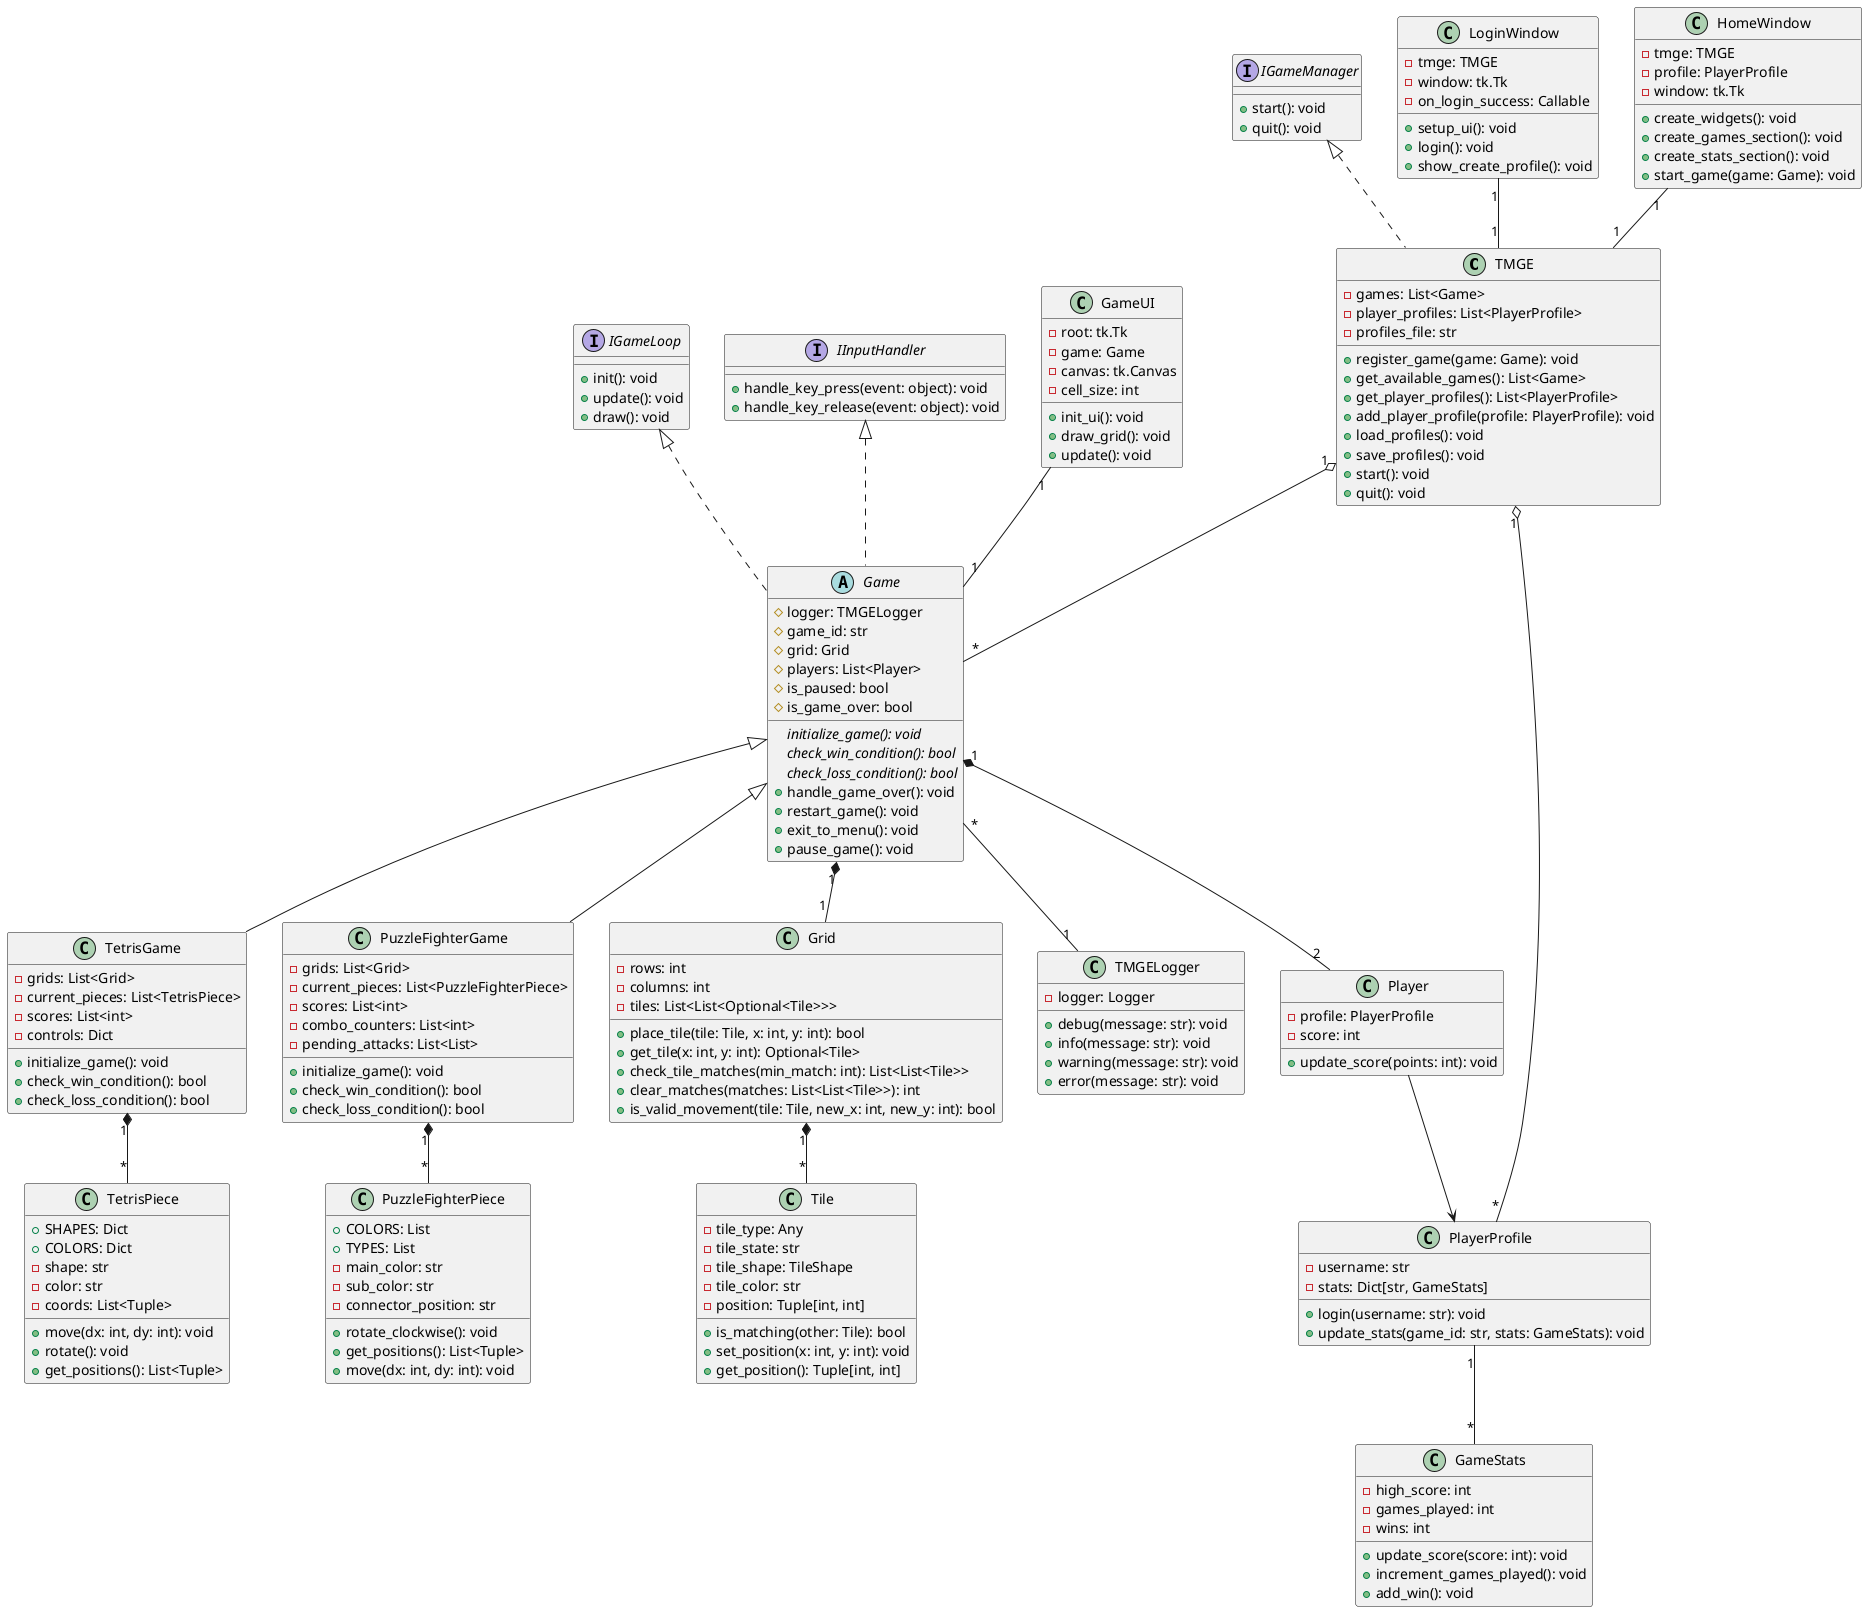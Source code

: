 @startuml

' --- Core Game Management ---
class TMGE implements IGameManager {
    -games: List<Game>
    -player_profiles: List<PlayerProfile>
    -profiles_file: str
    +register_game(game: Game): void
    +get_available_games(): List<Game>
    +get_player_profiles(): List<PlayerProfile>
    +add_player_profile(profile: PlayerProfile): void
    +load_profiles(): void
    +save_profiles(): void
    +start(): void
    +quit(): void
}

' --- Profile & Stats ---
class PlayerProfile {
    -username: str
    -stats: Dict[str, GameStats]
    +login(username: str): void
    +update_stats(game_id: str, stats: GameStats): void
}

class GameStats {
    -high_score: int
    -games_played: int
    -wins: int
    +update_score(score: int): void
    +increment_games_played(): void
    +add_win(): void
}

' --- Game Core ---
abstract class Game implements IGameLoop, IInputHandler {
    #logger: TMGELogger
    #game_id: str
    #grid: Grid
    #players: List<Player>
    #is_paused: bool
    #is_game_over: bool
    {abstract} initialize_game(): void
    {abstract} check_win_condition(): bool
    {abstract} check_loss_condition(): bool
    +handle_game_over(): void
    +restart_game(): void
    +exit_to_menu(): void
    +pause_game(): void
}

class TetrisGame extends Game {
    -grids: List<Grid>
    -current_pieces: List<TetrisPiece>
    -scores: List<int>
    -controls: Dict
    +initialize_game(): void
    +check_win_condition(): bool
    +check_loss_condition(): bool
}

class PuzzleFighterGame extends Game {
    -grids: List<Grid>
    -current_pieces: List<PuzzleFighterPiece>
    -scores: List<int>
    -combo_counters: List<int>
    -pending_attacks: List<List>
    +initialize_game(): void
    +check_win_condition(): bool
    +check_loss_condition(): bool
}

' --- Grid System ---
class Grid {
    -rows: int
    -columns: int
    -tiles: List<List<Optional<Tile>>>
    +place_tile(tile: Tile, x: int, y: int): bool
    +get_tile(x: int, y: int): Optional<Tile>
    +check_tile_matches(min_match: int): List<List<Tile>>
    +clear_matches(matches: List<List<Tile>>): int
    +is_valid_movement(tile: Tile, new_x: int, new_y: int): bool
}

class Tile {
    -tile_type: Any
    -tile_state: str
    -tile_shape: TileShape
    -tile_color: str
    -position: Tuple[int, int]
    +is_matching(other: Tile): bool
    +set_position(x: int, y: int): void
    +get_position(): Tuple[int, int]
}

' --- Game Pieces ---
class TetrisPiece {
    +SHAPES: Dict
    +COLORS: Dict
    -shape: str
    -color: str
    -coords: List<Tuple>
    +move(dx: int, dy: int): void
    +rotate(): void
    +get_positions(): List<Tuple>
}

class PuzzleFighterPiece {
    +COLORS: List
    +TYPES: List
    -main_color: str
    -sub_color: str
    -connector_position: str
    +rotate_clockwise(): void
    +get_positions(): List<Tuple>
    +move(dx: int, dy: int): void
}

' --- Views ---
class GameUI {
    -root: tk.Tk
    -game: Game
    -canvas: tk.Canvas
    -cell_size: int
    +init_ui(): void
    +draw_grid(): void
    +update(): void
}

class LoginWindow {
    -tmge: TMGE
    -window: tk.Tk
    -on_login_success: Callable
    +setup_ui(): void
    +login(): void
    +show_create_profile(): void
}

class HomeWindow {
    -tmge: TMGE
    -profile: PlayerProfile
    -window: tk.Tk
    +create_widgets(): void
    +create_games_section(): void
    +create_stats_section(): void
    +start_game(game: Game): void
}

' --- Interfaces ---
interface IGameLoop {
    +init(): void
    +update(): void
    +draw(): void
}

interface IGameManager {
    +start(): void
    +quit(): void
}

interface IInputHandler {
    +handle_key_press(event: object): void
    +handle_key_release(event: object): void
}

' --- Utility ---
class TMGELogger {
    -logger: Logger
    +debug(message: str): void
    +info(message: str): void
    +warning(message: str): void
    +error(message: str): void
}

' --- Player ---
class Player {
    -profile: PlayerProfile
    -score: int
    +update_score(points: int): void
}

' --- Relationships ---
TMGE "1" o-- "*" Game
TMGE "1" o-- "*" PlayerProfile
Game "1" *-- "1" Grid
Game "1" *-- "2" Player
Grid "1" *-- "*" Tile
Player --> PlayerProfile
PlayerProfile "1" -- "*" GameStats
GameUI "1" -- "1" Game
HomeWindow "1" -- "1" TMGE
LoginWindow "1" -- "1" TMGE
TetrisGame "1" *-- "*" TetrisPiece
PuzzleFighterGame "1" *-- "*" PuzzleFighterPiece
Game "*" -- "1" TMGELogger

@enduml
